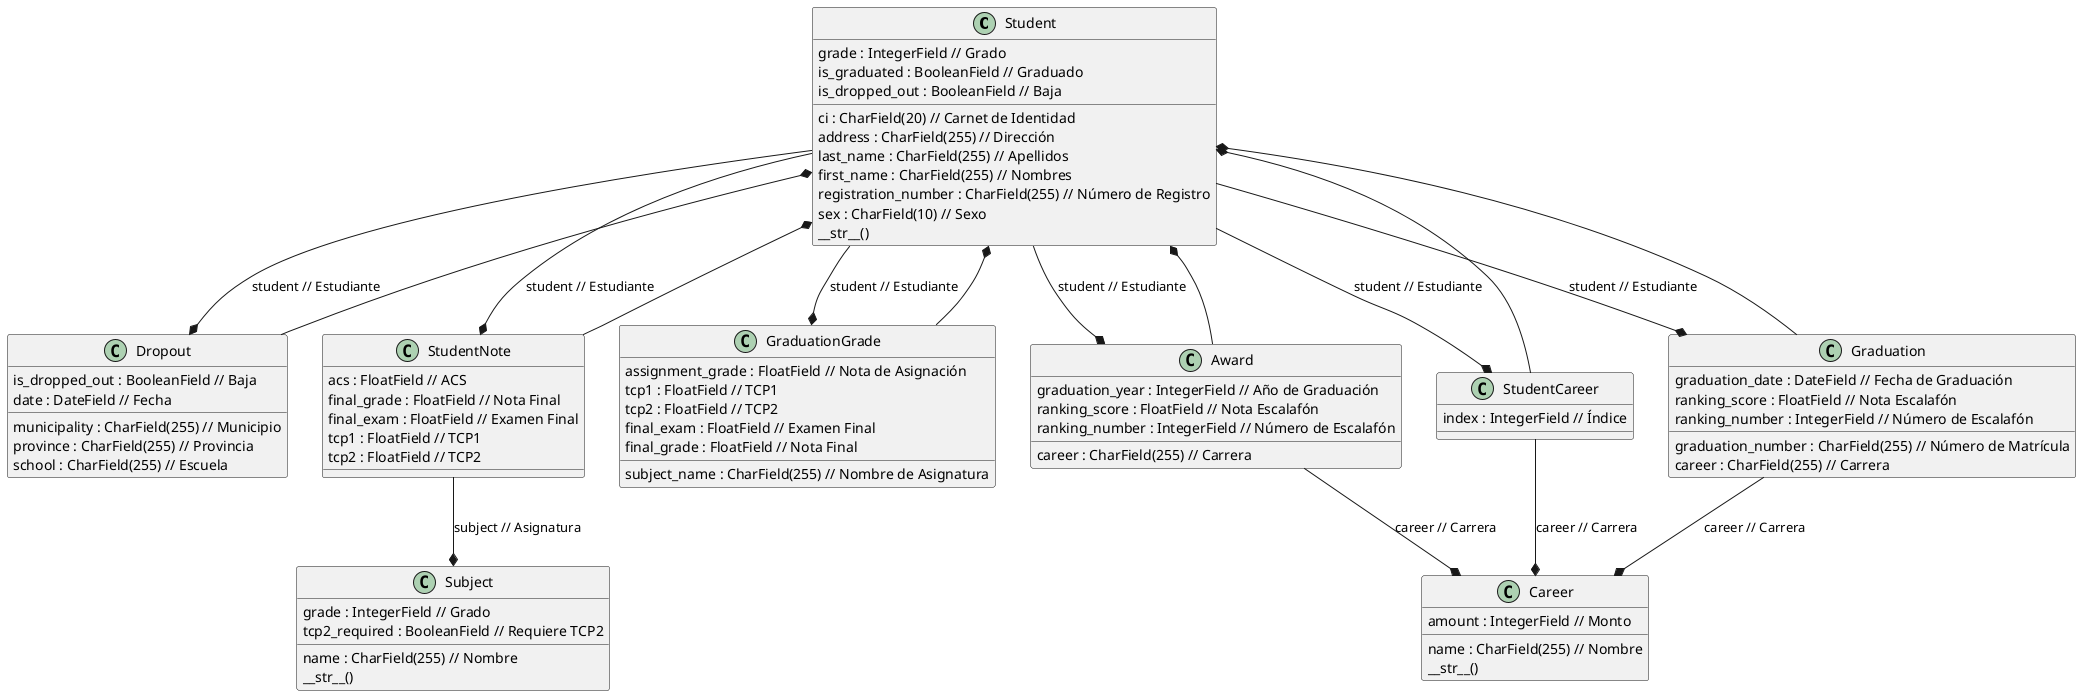 @startuml

class Student {
    ci : CharField(20) // Carnet de Identidad
    address : CharField(255) // Dirección
    grade : IntegerField // Grado
    last_name : CharField(255) // Apellidos
    first_name : CharField(255) // Nombres
    registration_number : CharField(255) // Número de Registro
    sex : CharField(10) // Sexo
    is_graduated : BooleanField // Graduado
    is_dropped_out : BooleanField // Baja
    __str__()
}

class Dropout {
    is_dropped_out : BooleanField // Baja
    date : DateField // Fecha
    municipality : CharField(255) // Municipio
    province : CharField(255) // Provincia
    school : CharField(255) // Escuela
}

class Career {
    amount : IntegerField // Monto
    name : CharField(255) // Nombre
    __str__()
}

class Graduation {
    graduation_number : CharField(255) // Número de Matrícula
    graduation_date : DateField // Fecha de Graduación
    career : CharField(255) // Carrera
    ranking_score : FloatField // Nota Escalafón
    ranking_number : IntegerField // Número de Escalafón
}

class GraduationGrade {
    subject_name : CharField(255) // Nombre de Asignatura
    assignment_grade : FloatField // Nota de Asignación
    tcp1 : FloatField // TCP1
    tcp2 : FloatField // TCP2
    final_exam : FloatField // Examen Final
    final_grade : FloatField // Nota Final
}

class Subject {
    grade : IntegerField // Grado
    name : CharField(255) // Nombre
    tcp2_required : BooleanField // Requiere TCP2
    __str__()
}

class StudentNote {
    acs : FloatField // ACS
    final_grade : FloatField // Nota Final
    final_exam : FloatField // Examen Final
    tcp1 : FloatField // TCP1
    tcp2 : FloatField // TCP2
}

class Award {
    graduation_year : IntegerField // Año de Graduación
    career : CharField(255) // Carrera
    ranking_score : FloatField // Nota Escalafón
    ranking_number : IntegerField // Número de Escalafón
}

class StudentCareer {
    index : IntegerField // Índice
}

Student --* Dropout : student // Estudiante
Student --* Graduation : student // Estudiante
Student --* GraduationGrade : student // Estudiante
Student --* StudentNote : student // Estudiante
Student --* Award : student // Estudiante
Student --* StudentCareer : student // Estudiante

Dropout --* Student
Graduation --* Student
GraduationGrade --* Student
StudentNote --* Student
Award --* Student
StudentCareer --* Student

StudentNote --* Subject : subject // Asignatura
StudentCareer --* Career : career // Carrera
Graduation --* Career : career // Carrera
Award --* Career : career // Carrera

@enduml
